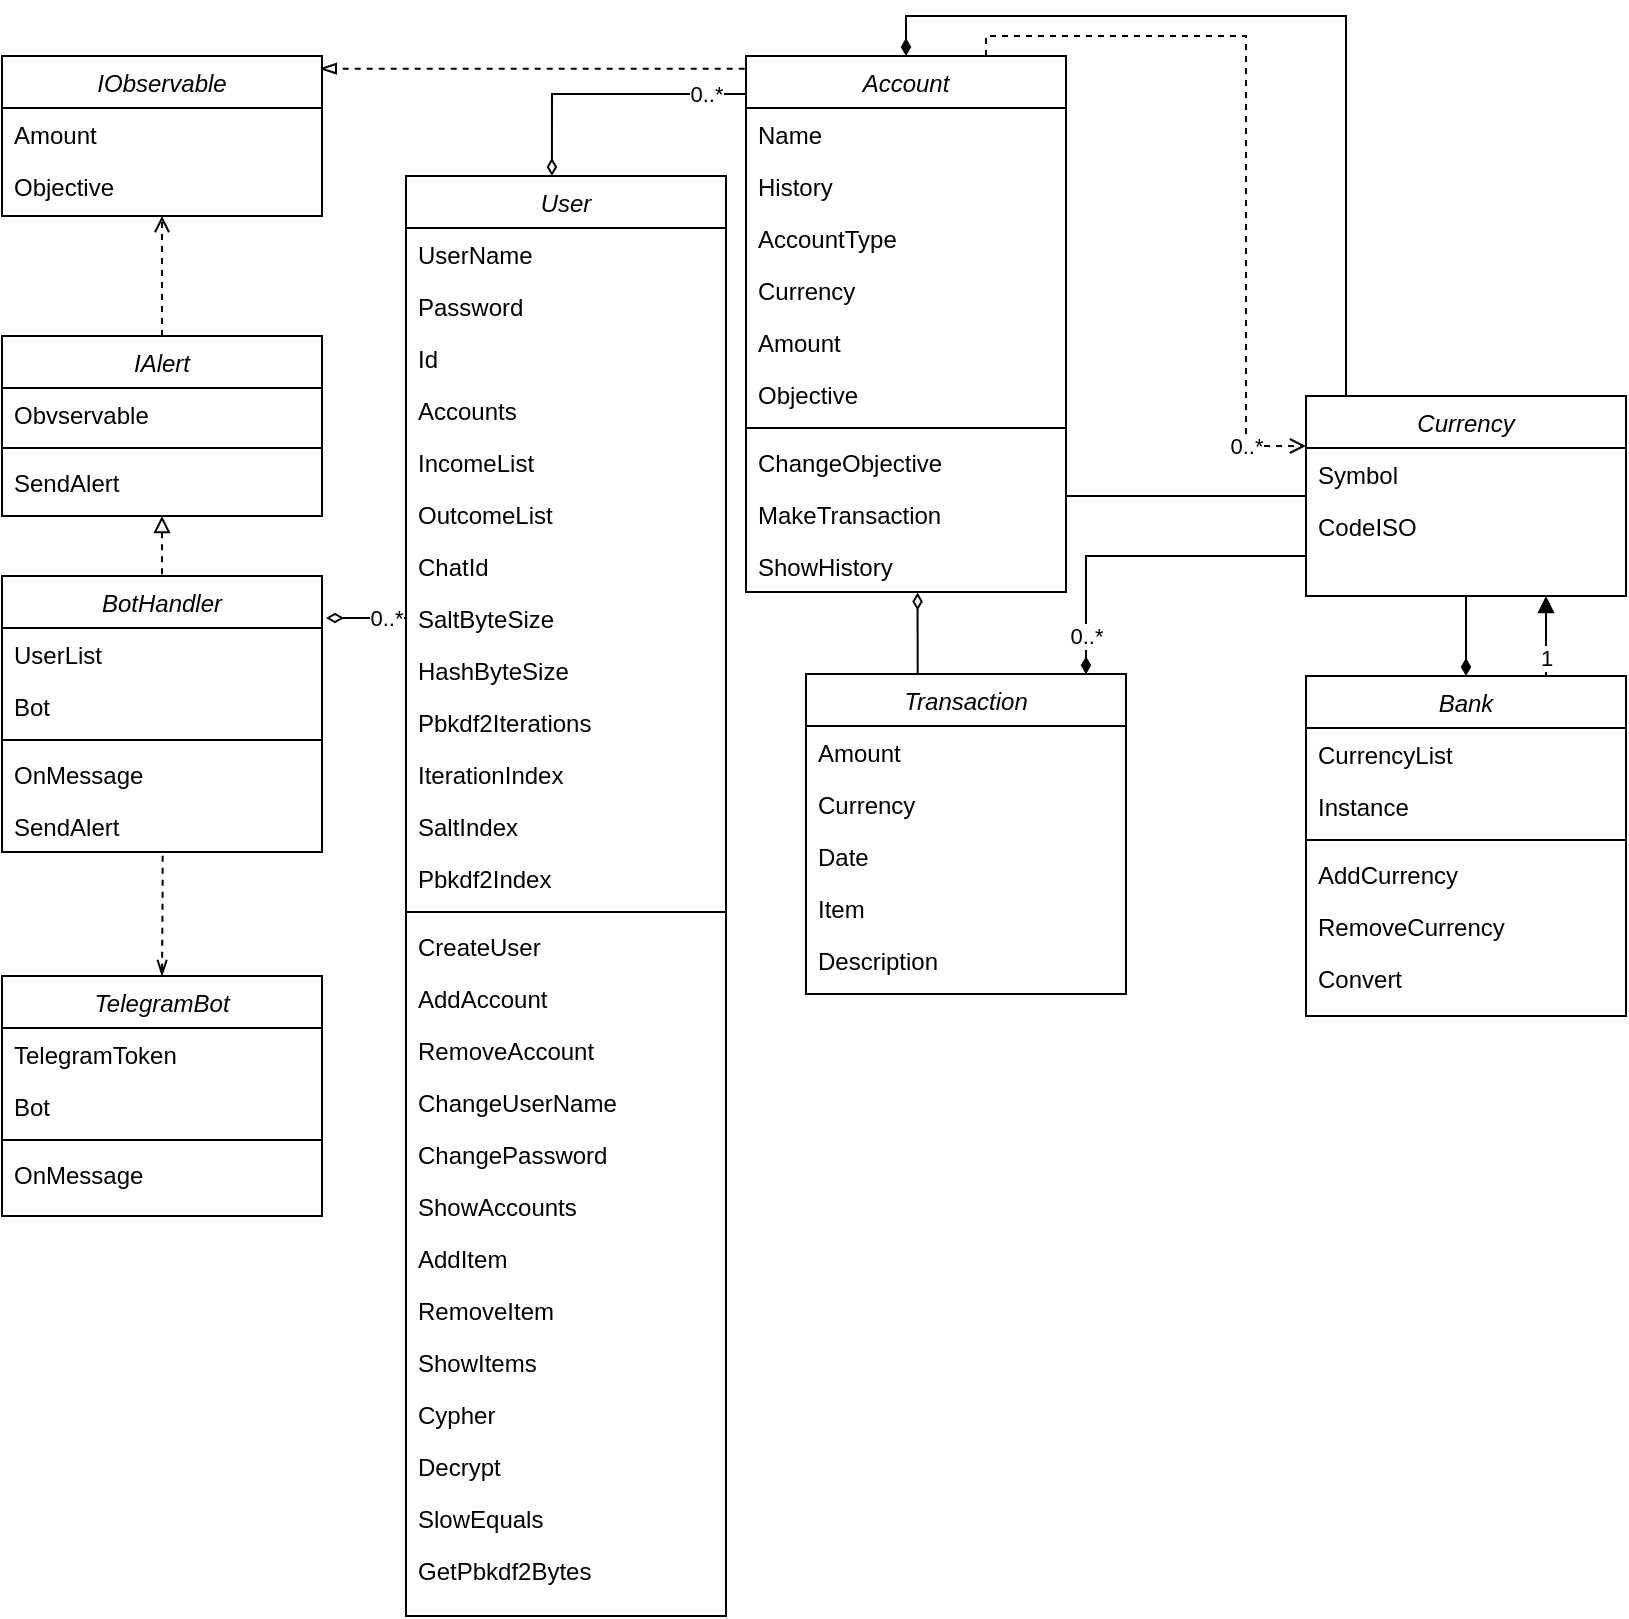 <mxfile version="13.8.0" type="device"><diagram id="C5RBs43oDa-KdzZeNtuy" name="Page-1"><mxGraphModel dx="2910" dy="942" grid="1" gridSize="10" guides="1" tooltips="1" connect="1" arrows="1" fold="1" page="1" pageScale="1" pageWidth="827" pageHeight="1169" math="0" shadow="0"><root><mxCell id="WIyWlLk6GJQsqaUBKTNV-0"/><mxCell id="WIyWlLk6GJQsqaUBKTNV-1" parent="WIyWlLk6GJQsqaUBKTNV-0"/><mxCell id="NphmiN5EQE6KhQVPffgs-92" value="0..*" style="edgeStyle=orthogonalEdgeStyle;rounded=0;orthogonalLoop=1;jettySize=auto;html=1;dashed=1;endArrow=open;endFill=0;exitX=0.75;exitY=0;exitDx=0;exitDy=0;startArrow=none;startFill=0;entryX=0;entryY=0.25;entryDx=0;entryDy=0;" edge="1" parent="WIyWlLk6GJQsqaUBKTNV-1" source="G5CZ7bWIzo0hyojEUGkA-15" target="NphmiN5EQE6KhQVPffgs-22"><mxGeometry x="0.84" relative="1" as="geometry"><Array as="points"><mxPoint x="-330" y="30"/><mxPoint x="-200" y="30"/><mxPoint x="-200" y="235"/></Array><mxPoint as="offset"/></mxGeometry></mxCell><mxCell id="NphmiN5EQE6KhQVPffgs-90" style="edgeStyle=orthogonalEdgeStyle;rounded=0;orthogonalLoop=1;jettySize=auto;html=1;entryX=0.993;entryY=0.079;entryDx=0;entryDy=0;dashed=1;endArrow=blockThin;endFill=0;exitX=-0.004;exitY=0.024;exitDx=0;exitDy=0;exitPerimeter=0;entryPerimeter=0;" edge="1" parent="WIyWlLk6GJQsqaUBKTNV-1" source="G5CZ7bWIzo0hyojEUGkA-15" target="NphmiN5EQE6KhQVPffgs-38"><mxGeometry relative="1" as="geometry"><Array as="points"/></mxGeometry></mxCell><mxCell id="NphmiN5EQE6KhQVPffgs-91" style="edgeStyle=orthogonalEdgeStyle;rounded=0;orthogonalLoop=1;jettySize=auto;html=1;entryX=0.5;entryY=1;entryDx=0;entryDy=0;dashed=1;endArrow=open;endFill=0;" edge="1" parent="WIyWlLk6GJQsqaUBKTNV-1" source="NphmiN5EQE6KhQVPffgs-33" target="NphmiN5EQE6KhQVPffgs-38"><mxGeometry relative="1" as="geometry"/></mxCell><mxCell id="NphmiN5EQE6KhQVPffgs-113" style="edgeStyle=orthogonalEdgeStyle;rounded=0;orthogonalLoop=1;jettySize=auto;html=1;dashed=1;startArrow=block;startFill=0;endArrow=none;endFill=0;strokeColor=#000000;exitX=0.5;exitY=1;exitDx=0;exitDy=0;entryX=0.5;entryY=0;entryDx=0;entryDy=0;" edge="1" parent="WIyWlLk6GJQsqaUBKTNV-1" source="NphmiN5EQE6KhQVPffgs-33" target="NphmiN5EQE6KhQVPffgs-3"><mxGeometry relative="1" as="geometry"><mxPoint x="-739" y="620" as="targetPoint"/><Array as="points"><mxPoint x="-742" y="280"/><mxPoint x="-742" y="280"/></Array></mxGeometry></mxCell><mxCell id="NphmiN5EQE6KhQVPffgs-115" value="0..*" style="edgeStyle=orthogonalEdgeStyle;rounded=0;orthogonalLoop=1;jettySize=auto;html=1;startArrow=none;startFill=0;endArrow=diamondThin;endFill=1;strokeColor=#000000;entryX=0.875;entryY=0.001;entryDx=0;entryDy=0;entryPerimeter=0;" edge="1" parent="WIyWlLk6GJQsqaUBKTNV-1" source="NphmiN5EQE6KhQVPffgs-22" target="NphmiN5EQE6KhQVPffgs-43"><mxGeometry x="0.788" relative="1" as="geometry"><mxPoint x="-279" y="337" as="targetPoint"/><Array as="points"><mxPoint x="-280" y="290"/></Array><mxPoint y="-1" as="offset"/></mxGeometry></mxCell><mxCell id="NphmiN5EQE6KhQVPffgs-119" style="edgeStyle=orthogonalEdgeStyle;rounded=0;orthogonalLoop=1;jettySize=auto;html=1;entryX=1;entryY=0.5;entryDx=0;entryDy=0;startArrow=none;startFill=0;endArrow=none;endFill=0;strokeColor=#000000;" edge="1" parent="WIyWlLk6GJQsqaUBKTNV-1" target="G5CZ7bWIzo0hyojEUGkA-32"><mxGeometry relative="1" as="geometry"><mxPoint x="-170" y="300" as="sourcePoint"/><Array as="points"><mxPoint x="-170" y="260"/><mxPoint x="-290" y="260"/></Array></mxGeometry></mxCell><mxCell id="NphmiN5EQE6KhQVPffgs-94" style="edgeStyle=orthogonalEdgeStyle;rounded=0;orthogonalLoop=1;jettySize=auto;html=1;entryX=0.5;entryY=0;entryDx=0;entryDy=0;endArrow=none;endFill=0;exitX=0.5;exitY=0;exitDx=0;exitDy=0;startArrow=diamondThin;startFill=1;" edge="1" parent="WIyWlLk6GJQsqaUBKTNV-1" source="G5CZ7bWIzo0hyojEUGkA-15" target="NphmiN5EQE6KhQVPffgs-22"><mxGeometry relative="1" as="geometry"><mxPoint x="-217.92" y="67.424" as="sourcePoint"/><mxPoint x="-120" y="265" as="targetPoint"/><Array as="points"><mxPoint x="-370" y="20"/><mxPoint x="-150" y="20"/><mxPoint x="-150" y="210"/></Array></mxGeometry></mxCell><mxCell id="NphmiN5EQE6KhQVPffgs-95" value="" style="edgeStyle=orthogonalEdgeStyle;rounded=0;orthogonalLoop=1;jettySize=auto;html=1;endArrow=none;endFill=0;exitX=0.5;exitY=0;exitDx=0;exitDy=0;startArrow=diamondThin;startFill=1;" edge="1" parent="WIyWlLk6GJQsqaUBKTNV-1" source="NphmiN5EQE6KhQVPffgs-14"><mxGeometry x="0.5" y="10" relative="1" as="geometry"><mxPoint x="-190" y="40" as="sourcePoint"/><mxPoint x="-90" y="310" as="targetPoint"/><Array as="points"><mxPoint x="-90" y="320"/><mxPoint x="-90" y="320"/></Array><mxPoint x="10" y="11" as="offset"/></mxGeometry></mxCell><mxCell id="NphmiN5EQE6KhQVPffgs-96" value="1" style="edgeStyle=orthogonalEdgeStyle;rounded=0;orthogonalLoop=1;jettySize=auto;html=1;entryX=0.75;entryY=1;entryDx=0;entryDy=0;endArrow=block;endFill=1;startArrow=none;startFill=0;exitX=0.75;exitY=0;exitDx=0;exitDy=0;" edge="1" parent="WIyWlLk6GJQsqaUBKTNV-1" source="NphmiN5EQE6KhQVPffgs-14" target="NphmiN5EQE6KhQVPffgs-22"><mxGeometry x="-0.5" relative="1" as="geometry"><mxPoint x="-150" y="40" as="sourcePoint"/><mxPoint x="-10" y="255" as="targetPoint"/><Array as="points"><mxPoint x="-50" y="348"/><mxPoint x="-50" y="348"/></Array><mxPoint y="1" as="offset"/></mxGeometry></mxCell><mxCell id="NphmiN5EQE6KhQVPffgs-97" value="0..*" style="edgeStyle=orthogonalEdgeStyle;rounded=0;orthogonalLoop=1;jettySize=auto;html=1;startArrow=none;startFill=0;endArrow=diamondThin;endFill=0;strokeColor=#000000;exitX=0;exitY=0.5;exitDx=0;exitDy=0;" edge="1" parent="WIyWlLk6GJQsqaUBKTNV-1" source="NphmiN5EQE6KhQVPffgs-75"><mxGeometry x="0.498" y="-20" relative="1" as="geometry"><mxPoint x="-660" y="321" as="targetPoint"/><Array as="points"><mxPoint x="-650" y="321"/><mxPoint x="-650" y="321"/></Array><mxPoint x="20" y="20" as="offset"/></mxGeometry></mxCell><mxCell id="NphmiN5EQE6KhQVPffgs-118" style="edgeStyle=orthogonalEdgeStyle;rounded=0;orthogonalLoop=1;jettySize=auto;html=1;startArrow=none;startFill=0;endArrow=diamondThin;endFill=0;strokeColor=#000000;entryX=0.536;entryY=1.012;entryDx=0;entryDy=0;entryPerimeter=0;exitX=0.349;exitY=0;exitDx=0;exitDy=0;exitPerimeter=0;" edge="1" parent="WIyWlLk6GJQsqaUBKTNV-1" source="NphmiN5EQE6KhQVPffgs-43" target="G5CZ7bWIzo0hyojEUGkA-32"><mxGeometry relative="1" as="geometry"><mxPoint x="-364" y="347" as="sourcePoint"/><mxPoint x="-380" y="320" as="targetPoint"/><Array as="points"/></mxGeometry></mxCell><mxCell id="NphmiN5EQE6KhQVPffgs-110" style="edgeStyle=orthogonalEdgeStyle;rounded=0;orthogonalLoop=1;jettySize=auto;html=1;entryX=0.5;entryY=0;entryDx=0;entryDy=0;dashed=1;startArrow=none;startFill=0;endArrow=openThin;endFill=0;strokeColor=#000000;exitX=0.502;exitY=1.071;exitDx=0;exitDy=0;exitPerimeter=0;" edge="1" parent="WIyWlLk6GJQsqaUBKTNV-1" source="NphmiN5EQE6KhQVPffgs-11" target="NphmiN5EQE6KhQVPffgs-98"><mxGeometry relative="1" as="geometry"><mxPoint x="-752" y="440" as="sourcePoint"/><Array as="points"><mxPoint x="-742" y="460"/><mxPoint x="-742" y="460"/></Array></mxGeometry></mxCell><mxCell id="NphmiN5EQE6KhQVPffgs-117" value="0..*" style="edgeStyle=orthogonalEdgeStyle;rounded=0;orthogonalLoop=1;jettySize=auto;html=1;entryX=0.006;entryY=0.071;entryDx=0;entryDy=0;entryPerimeter=0;startArrow=diamondThin;startFill=0;endArrow=none;endFill=0;strokeColor=#000000;exitX=0.456;exitY=0;exitDx=0;exitDy=0;exitPerimeter=0;" edge="1" parent="WIyWlLk6GJQsqaUBKTNV-1" source="NphmiN5EQE6KhQVPffgs-56" target="G5CZ7bWIzo0hyojEUGkA-15"><mxGeometry x="0.698" relative="1" as="geometry"><Array as="points"><mxPoint x="-547" y="59"/></Array><mxPoint as="offset"/></mxGeometry></mxCell><mxCell id="NphmiN5EQE6KhQVPffgs-38" value="IObservable" style="swimlane;fontStyle=2;align=center;verticalAlign=top;childLayout=stackLayout;horizontal=1;startSize=26;horizontalStack=0;resizeParent=1;resizeLast=0;collapsible=1;marginBottom=0;rounded=0;shadow=0;strokeWidth=1;" vertex="1" parent="WIyWlLk6GJQsqaUBKTNV-1"><mxGeometry x="-822" y="40" width="160" height="80" as="geometry"><mxRectangle x="220" y="120" width="160" height="26" as="alternateBounds"/></mxGeometry></mxCell><mxCell id="NphmiN5EQE6KhQVPffgs-39" value="Amount" style="text;align=left;verticalAlign=top;spacingLeft=4;spacingRight=4;overflow=hidden;rotatable=0;points=[[0,0.5],[1,0.5]];portConstraint=eastwest;" vertex="1" parent="NphmiN5EQE6KhQVPffgs-38"><mxGeometry y="26" width="160" height="26" as="geometry"/></mxCell><mxCell id="NphmiN5EQE6KhQVPffgs-40" value="Objective" style="text;align=left;verticalAlign=top;spacingLeft=4;spacingRight=4;overflow=hidden;rotatable=0;points=[[0,0.5],[1,0.5]];portConstraint=eastwest;rounded=0;shadow=0;html=0;" vertex="1" parent="NphmiN5EQE6KhQVPffgs-38"><mxGeometry y="52" width="160" height="26" as="geometry"/></mxCell><mxCell id="NphmiN5EQE6KhQVPffgs-33" value="IAlert" style="swimlane;fontStyle=2;align=center;verticalAlign=top;childLayout=stackLayout;horizontal=1;startSize=26;horizontalStack=0;resizeParent=1;resizeLast=0;collapsible=1;marginBottom=0;rounded=0;shadow=0;strokeWidth=1;" vertex="1" parent="WIyWlLk6GJQsqaUBKTNV-1"><mxGeometry x="-822" y="180" width="160" height="90" as="geometry"><mxRectangle x="220" y="120" width="160" height="26" as="alternateBounds"/></mxGeometry></mxCell><mxCell id="NphmiN5EQE6KhQVPffgs-34" value="Obvservable" style="text;align=left;verticalAlign=top;spacingLeft=4;spacingRight=4;overflow=hidden;rotatable=0;points=[[0,0.5],[1,0.5]];portConstraint=eastwest;" vertex="1" parent="NphmiN5EQE6KhQVPffgs-33"><mxGeometry y="26" width="160" height="26" as="geometry"/></mxCell><mxCell id="NphmiN5EQE6KhQVPffgs-36" value="" style="line;html=1;strokeWidth=1;align=left;verticalAlign=middle;spacingTop=-1;spacingLeft=3;spacingRight=3;rotatable=0;labelPosition=right;points=[];portConstraint=eastwest;" vertex="1" parent="NphmiN5EQE6KhQVPffgs-33"><mxGeometry y="52" width="160" height="8" as="geometry"/></mxCell><mxCell id="NphmiN5EQE6KhQVPffgs-37" value="SendAlert" style="text;align=left;verticalAlign=top;spacingLeft=4;spacingRight=4;overflow=hidden;rotatable=0;points=[[0,0.5],[1,0.5]];portConstraint=eastwest;" vertex="1" parent="NphmiN5EQE6KhQVPffgs-33"><mxGeometry y="60" width="160" height="26" as="geometry"/></mxCell><mxCell id="G5CZ7bWIzo0hyojEUGkA-15" value="Account" style="swimlane;fontStyle=2;align=center;verticalAlign=top;childLayout=stackLayout;horizontal=1;startSize=26;horizontalStack=0;resizeParent=1;resizeLast=0;collapsible=1;marginBottom=0;rounded=0;shadow=0;strokeWidth=1;" parent="WIyWlLk6GJQsqaUBKTNV-1" vertex="1"><mxGeometry x="-450" y="40" width="160" height="268" as="geometry"><mxRectangle x="220" y="120" width="160" height="26" as="alternateBounds"/></mxGeometry></mxCell><mxCell id="G5CZ7bWIzo0hyojEUGkA-16" value="Name" style="text;align=left;verticalAlign=top;spacingLeft=4;spacingRight=4;overflow=hidden;rotatable=0;points=[[0,0.5],[1,0.5]];portConstraint=eastwest;" parent="G5CZ7bWIzo0hyojEUGkA-15" vertex="1"><mxGeometry y="26" width="160" height="26" as="geometry"/></mxCell><mxCell id="G5CZ7bWIzo0hyojEUGkA-17" value="History" style="text;align=left;verticalAlign=top;spacingLeft=4;spacingRight=4;overflow=hidden;rotatable=0;points=[[0,0.5],[1,0.5]];portConstraint=eastwest;rounded=0;shadow=0;html=0;" parent="G5CZ7bWIzo0hyojEUGkA-15" vertex="1"><mxGeometry y="52" width="160" height="26" as="geometry"/></mxCell><mxCell id="G5CZ7bWIzo0hyojEUGkA-22" value="AccountType" style="text;align=left;verticalAlign=top;spacingLeft=4;spacingRight=4;overflow=hidden;rotatable=0;points=[[0,0.5],[1,0.5]];portConstraint=eastwest;rounded=0;shadow=0;html=0;" parent="G5CZ7bWIzo0hyojEUGkA-15" vertex="1"><mxGeometry y="78" width="160" height="26" as="geometry"/></mxCell><mxCell id="G5CZ7bWIzo0hyojEUGkA-23" value="Currency" style="text;align=left;verticalAlign=top;spacingLeft=4;spacingRight=4;overflow=hidden;rotatable=0;points=[[0,0.5],[1,0.5]];portConstraint=eastwest;rounded=0;shadow=0;html=0;" parent="G5CZ7bWIzo0hyojEUGkA-15" vertex="1"><mxGeometry y="104" width="160" height="26" as="geometry"/></mxCell><mxCell id="G5CZ7bWIzo0hyojEUGkA-24" value="Amount" style="text;align=left;verticalAlign=top;spacingLeft=4;spacingRight=4;overflow=hidden;rotatable=0;points=[[0,0.5],[1,0.5]];portConstraint=eastwest;rounded=0;shadow=0;html=0;" parent="G5CZ7bWIzo0hyojEUGkA-15" vertex="1"><mxGeometry y="130" width="160" height="26" as="geometry"/></mxCell><mxCell id="G5CZ7bWIzo0hyojEUGkA-25" value="Objective" style="text;align=left;verticalAlign=top;spacingLeft=4;spacingRight=4;overflow=hidden;rotatable=0;points=[[0,0.5],[1,0.5]];portConstraint=eastwest;rounded=0;shadow=0;html=0;" parent="G5CZ7bWIzo0hyojEUGkA-15" vertex="1"><mxGeometry y="156" width="160" height="26" as="geometry"/></mxCell><mxCell id="G5CZ7bWIzo0hyojEUGkA-18" value="" style="line;html=1;strokeWidth=1;align=left;verticalAlign=middle;spacingTop=-1;spacingLeft=3;spacingRight=3;rotatable=0;labelPosition=right;points=[];portConstraint=eastwest;" parent="G5CZ7bWIzo0hyojEUGkA-15" vertex="1"><mxGeometry y="182" width="160" height="8" as="geometry"/></mxCell><mxCell id="G5CZ7bWIzo0hyojEUGkA-31" value="ChangeObjective" style="text;align=left;verticalAlign=top;spacingLeft=4;spacingRight=4;overflow=hidden;rotatable=0;points=[[0,0.5],[1,0.5]];portConstraint=eastwest;" parent="G5CZ7bWIzo0hyojEUGkA-15" vertex="1"><mxGeometry y="190" width="160" height="26" as="geometry"/></mxCell><mxCell id="G5CZ7bWIzo0hyojEUGkA-27" value="MakeTransaction" style="text;align=left;verticalAlign=top;spacingLeft=4;spacingRight=4;overflow=hidden;rotatable=0;points=[[0,0.5],[1,0.5]];portConstraint=eastwest;" parent="G5CZ7bWIzo0hyojEUGkA-15" vertex="1"><mxGeometry y="216" width="160" height="26" as="geometry"/></mxCell><mxCell id="G5CZ7bWIzo0hyojEUGkA-32" value="ShowHistory" style="text;align=left;verticalAlign=top;spacingLeft=4;spacingRight=4;overflow=hidden;rotatable=0;points=[[0,0.5],[1,0.5]];portConstraint=eastwest;" parent="G5CZ7bWIzo0hyojEUGkA-15" vertex="1"><mxGeometry y="242" width="160" height="26" as="geometry"/></mxCell><mxCell id="NphmiN5EQE6KhQVPffgs-43" value="Transaction" style="swimlane;fontStyle=2;align=center;verticalAlign=top;childLayout=stackLayout;horizontal=1;startSize=26;horizontalStack=0;resizeParent=1;resizeLast=0;collapsible=1;marginBottom=0;rounded=0;shadow=0;strokeWidth=1;" vertex="1" parent="WIyWlLk6GJQsqaUBKTNV-1"><mxGeometry x="-420" y="349" width="160" height="160" as="geometry"><mxRectangle x="220" y="120" width="160" height="26" as="alternateBounds"/></mxGeometry></mxCell><mxCell id="NphmiN5EQE6KhQVPffgs-48" value="Amount" style="text;align=left;verticalAlign=top;spacingLeft=4;spacingRight=4;overflow=hidden;rotatable=0;points=[[0,0.5],[1,0.5]];portConstraint=eastwest;" vertex="1" parent="NphmiN5EQE6KhQVPffgs-43"><mxGeometry y="26" width="160" height="26" as="geometry"/></mxCell><mxCell id="NphmiN5EQE6KhQVPffgs-49" value="Currency" style="text;align=left;verticalAlign=top;spacingLeft=4;spacingRight=4;overflow=hidden;rotatable=0;points=[[0,0.5],[1,0.5]];portConstraint=eastwest;" vertex="1" parent="NphmiN5EQE6KhQVPffgs-43"><mxGeometry y="52" width="160" height="26" as="geometry"/></mxCell><mxCell id="NphmiN5EQE6KhQVPffgs-50" value="Date" style="text;align=left;verticalAlign=top;spacingLeft=4;spacingRight=4;overflow=hidden;rotatable=0;points=[[0,0.5],[1,0.5]];portConstraint=eastwest;" vertex="1" parent="NphmiN5EQE6KhQVPffgs-43"><mxGeometry y="78" width="160" height="26" as="geometry"/></mxCell><mxCell id="NphmiN5EQE6KhQVPffgs-53" value="Item" style="text;align=left;verticalAlign=top;spacingLeft=4;spacingRight=4;overflow=hidden;rotatable=0;points=[[0,0.5],[1,0.5]];portConstraint=eastwest;" vertex="1" parent="NphmiN5EQE6KhQVPffgs-43"><mxGeometry y="104" width="160" height="26" as="geometry"/></mxCell><mxCell id="NphmiN5EQE6KhQVPffgs-51" value="Description" style="text;align=left;verticalAlign=top;spacingLeft=4;spacingRight=4;overflow=hidden;rotatable=0;points=[[0,0.5],[1,0.5]];portConstraint=eastwest;" vertex="1" parent="NphmiN5EQE6KhQVPffgs-43"><mxGeometry y="130" width="160" height="26" as="geometry"/></mxCell><mxCell id="NphmiN5EQE6KhQVPffgs-14" value="Bank" style="swimlane;fontStyle=2;align=center;verticalAlign=top;childLayout=stackLayout;horizontal=1;startSize=26;horizontalStack=0;resizeParent=1;resizeLast=0;collapsible=1;marginBottom=0;rounded=0;shadow=0;strokeWidth=1;" vertex="1" parent="WIyWlLk6GJQsqaUBKTNV-1"><mxGeometry x="-170" y="350" width="160" height="170" as="geometry"><mxRectangle x="220" y="120" width="160" height="26" as="alternateBounds"/></mxGeometry></mxCell><mxCell id="NphmiN5EQE6KhQVPffgs-15" value="CurrencyList" style="text;align=left;verticalAlign=top;spacingLeft=4;spacingRight=4;overflow=hidden;rotatable=0;points=[[0,0.5],[1,0.5]];portConstraint=eastwest;" vertex="1" parent="NphmiN5EQE6KhQVPffgs-14"><mxGeometry y="26" width="160" height="26" as="geometry"/></mxCell><mxCell id="NphmiN5EQE6KhQVPffgs-86" value="Instance" style="text;align=left;verticalAlign=top;spacingLeft=4;spacingRight=4;overflow=hidden;rotatable=0;points=[[0,0.5],[1,0.5]];portConstraint=eastwest;rounded=0;shadow=0;html=0;" vertex="1" parent="NphmiN5EQE6KhQVPffgs-14"><mxGeometry y="52" width="160" height="26" as="geometry"/></mxCell><mxCell id="NphmiN5EQE6KhQVPffgs-18" value="" style="line;html=1;strokeWidth=1;align=left;verticalAlign=middle;spacingTop=-1;spacingLeft=3;spacingRight=3;rotatable=0;labelPosition=right;points=[];portConstraint=eastwest;" vertex="1" parent="NphmiN5EQE6KhQVPffgs-14"><mxGeometry y="78" width="160" height="8" as="geometry"/></mxCell><mxCell id="NphmiN5EQE6KhQVPffgs-19" value="AddCurrency" style="text;align=left;verticalAlign=top;spacingLeft=4;spacingRight=4;overflow=hidden;rotatable=0;points=[[0,0.5],[1,0.5]];portConstraint=eastwest;" vertex="1" parent="NphmiN5EQE6KhQVPffgs-14"><mxGeometry y="86" width="160" height="26" as="geometry"/></mxCell><mxCell id="NphmiN5EQE6KhQVPffgs-21" value="RemoveCurrency" style="text;align=left;verticalAlign=top;spacingLeft=4;spacingRight=4;overflow=hidden;rotatable=0;points=[[0,0.5],[1,0.5]];portConstraint=eastwest;" vertex="1" parent="NphmiN5EQE6KhQVPffgs-14"><mxGeometry y="112" width="160" height="26" as="geometry"/></mxCell><mxCell id="NphmiN5EQE6KhQVPffgs-87" value="Convert" style="text;align=left;verticalAlign=top;spacingLeft=4;spacingRight=4;overflow=hidden;rotatable=0;points=[[0,0.5],[1,0.5]];portConstraint=eastwest;" vertex="1" parent="NphmiN5EQE6KhQVPffgs-14"><mxGeometry y="138" width="160" height="26" as="geometry"/></mxCell><mxCell id="NphmiN5EQE6KhQVPffgs-22" value="Currency" style="swimlane;fontStyle=2;align=center;verticalAlign=top;childLayout=stackLayout;horizontal=1;startSize=26;horizontalStack=0;resizeParent=1;resizeLast=0;collapsible=1;marginBottom=0;rounded=0;shadow=0;strokeWidth=1;" vertex="1" parent="WIyWlLk6GJQsqaUBKTNV-1"><mxGeometry x="-170" y="210" width="160" height="100" as="geometry"><mxRectangle x="220" y="120" width="160" height="26" as="alternateBounds"/></mxGeometry></mxCell><mxCell id="NphmiN5EQE6KhQVPffgs-24" value="Symbol" style="text;align=left;verticalAlign=top;spacingLeft=4;spacingRight=4;overflow=hidden;rotatable=0;points=[[0,0.5],[1,0.5]];portConstraint=eastwest;rounded=0;shadow=0;html=0;" vertex="1" parent="NphmiN5EQE6KhQVPffgs-22"><mxGeometry y="26" width="160" height="26" as="geometry"/></mxCell><mxCell id="NphmiN5EQE6KhQVPffgs-23" value="CodeISO" style="text;align=left;verticalAlign=top;spacingLeft=4;spacingRight=4;overflow=hidden;rotatable=0;points=[[0,0.5],[1,0.5]];portConstraint=eastwest;" vertex="1" parent="NphmiN5EQE6KhQVPffgs-22"><mxGeometry y="52" width="160" height="26" as="geometry"/></mxCell><mxCell id="NphmiN5EQE6KhQVPffgs-56" value="User" style="swimlane;fontStyle=2;align=center;verticalAlign=top;childLayout=stackLayout;horizontal=1;startSize=26;horizontalStack=0;resizeParent=1;resizeLast=0;collapsible=1;marginBottom=0;rounded=0;shadow=0;strokeWidth=1;" vertex="1" parent="WIyWlLk6GJQsqaUBKTNV-1"><mxGeometry x="-620" y="100" width="160" height="720" as="geometry"><mxRectangle x="220" y="120" width="160" height="26" as="alternateBounds"/></mxGeometry></mxCell><mxCell id="NphmiN5EQE6KhQVPffgs-57" value="UserName" style="text;align=left;verticalAlign=top;spacingLeft=4;spacingRight=4;overflow=hidden;rotatable=0;points=[[0,0.5],[1,0.5]];portConstraint=eastwest;" vertex="1" parent="NphmiN5EQE6KhQVPffgs-56"><mxGeometry y="26" width="160" height="26" as="geometry"/></mxCell><mxCell id="NphmiN5EQE6KhQVPffgs-58" value="Password" style="text;align=left;verticalAlign=top;spacingLeft=4;spacingRight=4;overflow=hidden;rotatable=0;points=[[0,0.5],[1,0.5]];portConstraint=eastwest;" vertex="1" parent="NphmiN5EQE6KhQVPffgs-56"><mxGeometry y="52" width="160" height="26" as="geometry"/></mxCell><mxCell id="NphmiN5EQE6KhQVPffgs-59" value="Id" style="text;align=left;verticalAlign=top;spacingLeft=4;spacingRight=4;overflow=hidden;rotatable=0;points=[[0,0.5],[1,0.5]];portConstraint=eastwest;" vertex="1" parent="NphmiN5EQE6KhQVPffgs-56"><mxGeometry y="78" width="160" height="26" as="geometry"/></mxCell><mxCell id="NphmiN5EQE6KhQVPffgs-60" value="Accounts" style="text;align=left;verticalAlign=top;spacingLeft=4;spacingRight=4;overflow=hidden;rotatable=0;points=[[0,0.5],[1,0.5]];portConstraint=eastwest;" vertex="1" parent="NphmiN5EQE6KhQVPffgs-56"><mxGeometry y="104" width="160" height="26" as="geometry"/></mxCell><mxCell id="NphmiN5EQE6KhQVPffgs-61" value="IncomeList" style="text;align=left;verticalAlign=top;spacingLeft=4;spacingRight=4;overflow=hidden;rotatable=0;points=[[0,0.5],[1,0.5]];portConstraint=eastwest;" vertex="1" parent="NphmiN5EQE6KhQVPffgs-56"><mxGeometry y="130" width="160" height="26" as="geometry"/></mxCell><mxCell id="NphmiN5EQE6KhQVPffgs-62" value="OutcomeList" style="text;align=left;verticalAlign=top;spacingLeft=4;spacingRight=4;overflow=hidden;rotatable=0;points=[[0,0.5],[1,0.5]];portConstraint=eastwest;" vertex="1" parent="NphmiN5EQE6KhQVPffgs-56"><mxGeometry y="156" width="160" height="26" as="geometry"/></mxCell><mxCell id="NphmiN5EQE6KhQVPffgs-63" value="ChatId" style="text;align=left;verticalAlign=top;spacingLeft=4;spacingRight=4;overflow=hidden;rotatable=0;points=[[0,0.5],[1,0.5]];portConstraint=eastwest;" vertex="1" parent="NphmiN5EQE6KhQVPffgs-56"><mxGeometry y="182" width="160" height="26" as="geometry"/></mxCell><mxCell id="NphmiN5EQE6KhQVPffgs-75" value="SaltByteSize" style="text;align=left;verticalAlign=top;spacingLeft=4;spacingRight=4;overflow=hidden;rotatable=0;points=[[0,0.5],[1,0.5]];portConstraint=eastwest;" vertex="1" parent="NphmiN5EQE6KhQVPffgs-56"><mxGeometry y="208" width="160" height="26" as="geometry"/></mxCell><mxCell id="NphmiN5EQE6KhQVPffgs-76" value="HashByteSize" style="text;align=left;verticalAlign=top;spacingLeft=4;spacingRight=4;overflow=hidden;rotatable=0;points=[[0,0.5],[1,0.5]];portConstraint=eastwest;" vertex="1" parent="NphmiN5EQE6KhQVPffgs-56"><mxGeometry y="234" width="160" height="26" as="geometry"/></mxCell><mxCell id="NphmiN5EQE6KhQVPffgs-77" value="Pbkdf2Iterations" style="text;align=left;verticalAlign=top;spacingLeft=4;spacingRight=4;overflow=hidden;rotatable=0;points=[[0,0.5],[1,0.5]];portConstraint=eastwest;" vertex="1" parent="NphmiN5EQE6KhQVPffgs-56"><mxGeometry y="260" width="160" height="26" as="geometry"/></mxCell><mxCell id="NphmiN5EQE6KhQVPffgs-78" value="IterationIndex" style="text;align=left;verticalAlign=top;spacingLeft=4;spacingRight=4;overflow=hidden;rotatable=0;points=[[0,0.5],[1,0.5]];portConstraint=eastwest;" vertex="1" parent="NphmiN5EQE6KhQVPffgs-56"><mxGeometry y="286" width="160" height="26" as="geometry"/></mxCell><mxCell id="NphmiN5EQE6KhQVPffgs-79" value="SaltIndex" style="text;align=left;verticalAlign=top;spacingLeft=4;spacingRight=4;overflow=hidden;rotatable=0;points=[[0,0.5],[1,0.5]];portConstraint=eastwest;" vertex="1" parent="NphmiN5EQE6KhQVPffgs-56"><mxGeometry y="312" width="160" height="26" as="geometry"/></mxCell><mxCell id="NphmiN5EQE6KhQVPffgs-80" value="Pbkdf2Index" style="text;align=left;verticalAlign=top;spacingLeft=4;spacingRight=4;overflow=hidden;rotatable=0;points=[[0,0.5],[1,0.5]];portConstraint=eastwest;" vertex="1" parent="NphmiN5EQE6KhQVPffgs-56"><mxGeometry y="338" width="160" height="26" as="geometry"/></mxCell><mxCell id="NphmiN5EQE6KhQVPffgs-74" value="" style="line;html=1;strokeWidth=1;align=left;verticalAlign=middle;spacingTop=-1;spacingLeft=3;spacingRight=3;rotatable=0;labelPosition=right;points=[];portConstraint=eastwest;" vertex="1" parent="NphmiN5EQE6KhQVPffgs-56"><mxGeometry y="364" width="160" height="8" as="geometry"/></mxCell><mxCell id="NphmiN5EQE6KhQVPffgs-66" value="CreateUser" style="text;align=left;verticalAlign=top;spacingLeft=4;spacingRight=4;overflow=hidden;rotatable=0;points=[[0,0.5],[1,0.5]];portConstraint=eastwest;" vertex="1" parent="NphmiN5EQE6KhQVPffgs-56"><mxGeometry y="372" width="160" height="26" as="geometry"/></mxCell><mxCell id="NphmiN5EQE6KhQVPffgs-65" value="AddAccount" style="text;align=left;verticalAlign=top;spacingLeft=4;spacingRight=4;overflow=hidden;rotatable=0;points=[[0,0.5],[1,0.5]];portConstraint=eastwest;" vertex="1" parent="NphmiN5EQE6KhQVPffgs-56"><mxGeometry y="398" width="160" height="26" as="geometry"/></mxCell><mxCell id="NphmiN5EQE6KhQVPffgs-67" value="RemoveAccount" style="text;align=left;verticalAlign=top;spacingLeft=4;spacingRight=4;overflow=hidden;rotatable=0;points=[[0,0.5],[1,0.5]];portConstraint=eastwest;" vertex="1" parent="NphmiN5EQE6KhQVPffgs-56"><mxGeometry y="424" width="160" height="26" as="geometry"/></mxCell><mxCell id="NphmiN5EQE6KhQVPffgs-68" value="ChangeUserName" style="text;align=left;verticalAlign=top;spacingLeft=4;spacingRight=4;overflow=hidden;rotatable=0;points=[[0,0.5],[1,0.5]];portConstraint=eastwest;" vertex="1" parent="NphmiN5EQE6KhQVPffgs-56"><mxGeometry y="450" width="160" height="26" as="geometry"/></mxCell><mxCell id="NphmiN5EQE6KhQVPffgs-69" value="ChangePassword" style="text;align=left;verticalAlign=top;spacingLeft=4;spacingRight=4;overflow=hidden;rotatable=0;points=[[0,0.5],[1,0.5]];portConstraint=eastwest;" vertex="1" parent="NphmiN5EQE6KhQVPffgs-56"><mxGeometry y="476" width="160" height="26" as="geometry"/></mxCell><mxCell id="NphmiN5EQE6KhQVPffgs-70" value="ShowAccounts" style="text;align=left;verticalAlign=top;spacingLeft=4;spacingRight=4;overflow=hidden;rotatable=0;points=[[0,0.5],[1,0.5]];portConstraint=eastwest;" vertex="1" parent="NphmiN5EQE6KhQVPffgs-56"><mxGeometry y="502" width="160" height="26" as="geometry"/></mxCell><mxCell id="NphmiN5EQE6KhQVPffgs-71" value="AddItem" style="text;align=left;verticalAlign=top;spacingLeft=4;spacingRight=4;overflow=hidden;rotatable=0;points=[[0,0.5],[1,0.5]];portConstraint=eastwest;" vertex="1" parent="NphmiN5EQE6KhQVPffgs-56"><mxGeometry y="528" width="160" height="26" as="geometry"/></mxCell><mxCell id="NphmiN5EQE6KhQVPffgs-73" value="RemoveItem" style="text;align=left;verticalAlign=top;spacingLeft=4;spacingRight=4;overflow=hidden;rotatable=0;points=[[0,0.5],[1,0.5]];portConstraint=eastwest;" vertex="1" parent="NphmiN5EQE6KhQVPffgs-56"><mxGeometry y="554" width="160" height="26" as="geometry"/></mxCell><mxCell id="NphmiN5EQE6KhQVPffgs-81" value="ShowItems" style="text;align=left;verticalAlign=top;spacingLeft=4;spacingRight=4;overflow=hidden;rotatable=0;points=[[0,0.5],[1,0.5]];portConstraint=eastwest;" vertex="1" parent="NphmiN5EQE6KhQVPffgs-56"><mxGeometry y="580" width="160" height="26" as="geometry"/></mxCell><mxCell id="NphmiN5EQE6KhQVPffgs-72" value="Cypher" style="text;align=left;verticalAlign=top;spacingLeft=4;spacingRight=4;overflow=hidden;rotatable=0;points=[[0,0.5],[1,0.5]];portConstraint=eastwest;" vertex="1" parent="NphmiN5EQE6KhQVPffgs-56"><mxGeometry y="606" width="160" height="26" as="geometry"/></mxCell><mxCell id="NphmiN5EQE6KhQVPffgs-82" value="Decrypt" style="text;align=left;verticalAlign=top;spacingLeft=4;spacingRight=4;overflow=hidden;rotatable=0;points=[[0,0.5],[1,0.5]];portConstraint=eastwest;" vertex="1" parent="NphmiN5EQE6KhQVPffgs-56"><mxGeometry y="632" width="160" height="26" as="geometry"/></mxCell><mxCell id="NphmiN5EQE6KhQVPffgs-84" value="SlowEquals" style="text;align=left;verticalAlign=top;spacingLeft=4;spacingRight=4;overflow=hidden;rotatable=0;points=[[0,0.5],[1,0.5]];portConstraint=eastwest;" vertex="1" parent="NphmiN5EQE6KhQVPffgs-56"><mxGeometry y="658" width="160" height="26" as="geometry"/></mxCell><mxCell id="NphmiN5EQE6KhQVPffgs-83" value="GetPbkdf2Bytes" style="text;align=left;verticalAlign=top;spacingLeft=4;spacingRight=4;overflow=hidden;rotatable=0;points=[[0,0.5],[1,0.5]];portConstraint=eastwest;" vertex="1" parent="NphmiN5EQE6KhQVPffgs-56"><mxGeometry y="684" width="160" height="26" as="geometry"/></mxCell><mxCell id="NphmiN5EQE6KhQVPffgs-3" value="BotHandler" style="swimlane;fontStyle=2;align=center;verticalAlign=top;childLayout=stackLayout;horizontal=1;startSize=26;horizontalStack=0;resizeParent=1;resizeLast=0;collapsible=1;marginBottom=0;rounded=0;shadow=0;strokeWidth=1;" vertex="1" parent="WIyWlLk6GJQsqaUBKTNV-1"><mxGeometry x="-822" y="300" width="160" height="138" as="geometry"><mxRectangle x="220" y="120" width="160" height="26" as="alternateBounds"/></mxGeometry></mxCell><mxCell id="NphmiN5EQE6KhQVPffgs-4" value="UserList" style="text;align=left;verticalAlign=top;spacingLeft=4;spacingRight=4;overflow=hidden;rotatable=0;points=[[0,0.5],[1,0.5]];portConstraint=eastwest;" vertex="1" parent="NphmiN5EQE6KhQVPffgs-3"><mxGeometry y="26" width="160" height="26" as="geometry"/></mxCell><mxCell id="NphmiN5EQE6KhQVPffgs-5" value="Bot" style="text;align=left;verticalAlign=top;spacingLeft=4;spacingRight=4;overflow=hidden;rotatable=0;points=[[0,0.5],[1,0.5]];portConstraint=eastwest;rounded=0;shadow=0;html=0;" vertex="1" parent="NphmiN5EQE6KhQVPffgs-3"><mxGeometry y="52" width="160" height="26" as="geometry"/></mxCell><mxCell id="NphmiN5EQE6KhQVPffgs-10" value="" style="line;html=1;strokeWidth=1;align=left;verticalAlign=middle;spacingTop=-1;spacingLeft=3;spacingRight=3;rotatable=0;labelPosition=right;points=[];portConstraint=eastwest;" vertex="1" parent="NphmiN5EQE6KhQVPffgs-3"><mxGeometry y="78" width="160" height="8" as="geometry"/></mxCell><mxCell id="NphmiN5EQE6KhQVPffgs-112" value="OnMessage" style="text;align=left;verticalAlign=top;spacingLeft=4;spacingRight=4;overflow=hidden;rotatable=0;points=[[0,0.5],[1,0.5]];portConstraint=eastwest;" vertex="1" parent="NphmiN5EQE6KhQVPffgs-3"><mxGeometry y="86" width="160" height="26" as="geometry"/></mxCell><mxCell id="NphmiN5EQE6KhQVPffgs-11" value="SendAlert" style="text;align=left;verticalAlign=top;spacingLeft=4;spacingRight=4;overflow=hidden;rotatable=0;points=[[0,0.5],[1,0.5]];portConstraint=eastwest;" vertex="1" parent="NphmiN5EQE6KhQVPffgs-3"><mxGeometry y="112" width="160" height="26" as="geometry"/></mxCell><mxCell id="NphmiN5EQE6KhQVPffgs-98" value="TelegramBot" style="swimlane;fontStyle=2;align=center;verticalAlign=top;childLayout=stackLayout;horizontal=1;startSize=26;horizontalStack=0;resizeParent=1;resizeLast=0;collapsible=1;marginBottom=0;rounded=0;shadow=0;strokeWidth=1;" vertex="1" parent="WIyWlLk6GJQsqaUBKTNV-1"><mxGeometry x="-822" y="500" width="160" height="120" as="geometry"><mxRectangle x="220" y="120" width="160" height="26" as="alternateBounds"/></mxGeometry></mxCell><mxCell id="NphmiN5EQE6KhQVPffgs-99" value="TelegramToken" style="text;align=left;verticalAlign=top;spacingLeft=4;spacingRight=4;overflow=hidden;rotatable=0;points=[[0,0.5],[1,0.5]];portConstraint=eastwest;" vertex="1" parent="NphmiN5EQE6KhQVPffgs-98"><mxGeometry y="26" width="160" height="26" as="geometry"/></mxCell><mxCell id="NphmiN5EQE6KhQVPffgs-100" value="Bot" style="text;align=left;verticalAlign=top;spacingLeft=4;spacingRight=4;overflow=hidden;rotatable=0;points=[[0,0.5],[1,0.5]];portConstraint=eastwest;rounded=0;shadow=0;html=0;" vertex="1" parent="NphmiN5EQE6KhQVPffgs-98"><mxGeometry y="52" width="160" height="26" as="geometry"/></mxCell><mxCell id="NphmiN5EQE6KhQVPffgs-101" value="" style="line;html=1;strokeWidth=1;align=left;verticalAlign=middle;spacingTop=-1;spacingLeft=3;spacingRight=3;rotatable=0;labelPosition=right;points=[];portConstraint=eastwest;" vertex="1" parent="NphmiN5EQE6KhQVPffgs-98"><mxGeometry y="78" width="160" height="8" as="geometry"/></mxCell><mxCell id="NphmiN5EQE6KhQVPffgs-102" value="OnMessage" style="text;align=left;verticalAlign=top;spacingLeft=4;spacingRight=4;overflow=hidden;rotatable=0;points=[[0,0.5],[1,0.5]];portConstraint=eastwest;" vertex="1" parent="NphmiN5EQE6KhQVPffgs-98"><mxGeometry y="86" width="160" height="26" as="geometry"/></mxCell></root></mxGraphModel></diagram></mxfile>